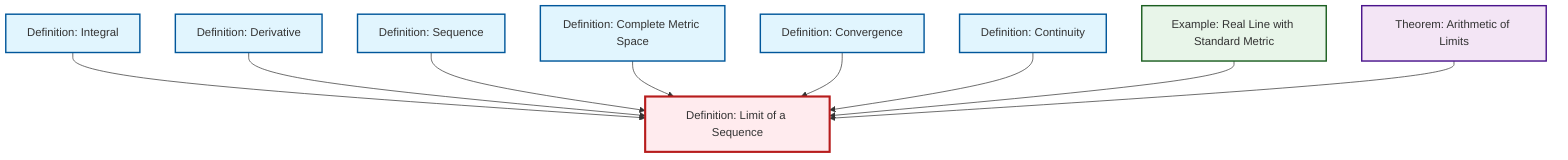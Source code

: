 graph TD
    classDef definition fill:#e1f5fe,stroke:#01579b,stroke-width:2px
    classDef theorem fill:#f3e5f5,stroke:#4a148c,stroke-width:2px
    classDef axiom fill:#fff3e0,stroke:#e65100,stroke-width:2px
    classDef example fill:#e8f5e9,stroke:#1b5e20,stroke-width:2px
    classDef current fill:#ffebee,stroke:#b71c1c,stroke-width:3px
    def-complete-metric-space["Definition: Complete Metric Space"]:::definition
    ex-real-line-metric["Example: Real Line with Standard Metric"]:::example
    thm-limit-arithmetic["Theorem: Arithmetic of Limits"]:::theorem
    def-sequence["Definition: Sequence"]:::definition
    def-integral["Definition: Integral"]:::definition
    def-derivative["Definition: Derivative"]:::definition
    def-continuity["Definition: Continuity"]:::definition
    def-convergence["Definition: Convergence"]:::definition
    def-limit["Definition: Limit of a Sequence"]:::definition
    def-integral --> def-limit
    def-derivative --> def-limit
    def-sequence --> def-limit
    def-complete-metric-space --> def-limit
    def-convergence --> def-limit
    def-continuity --> def-limit
    ex-real-line-metric --> def-limit
    thm-limit-arithmetic --> def-limit
    class def-limit current